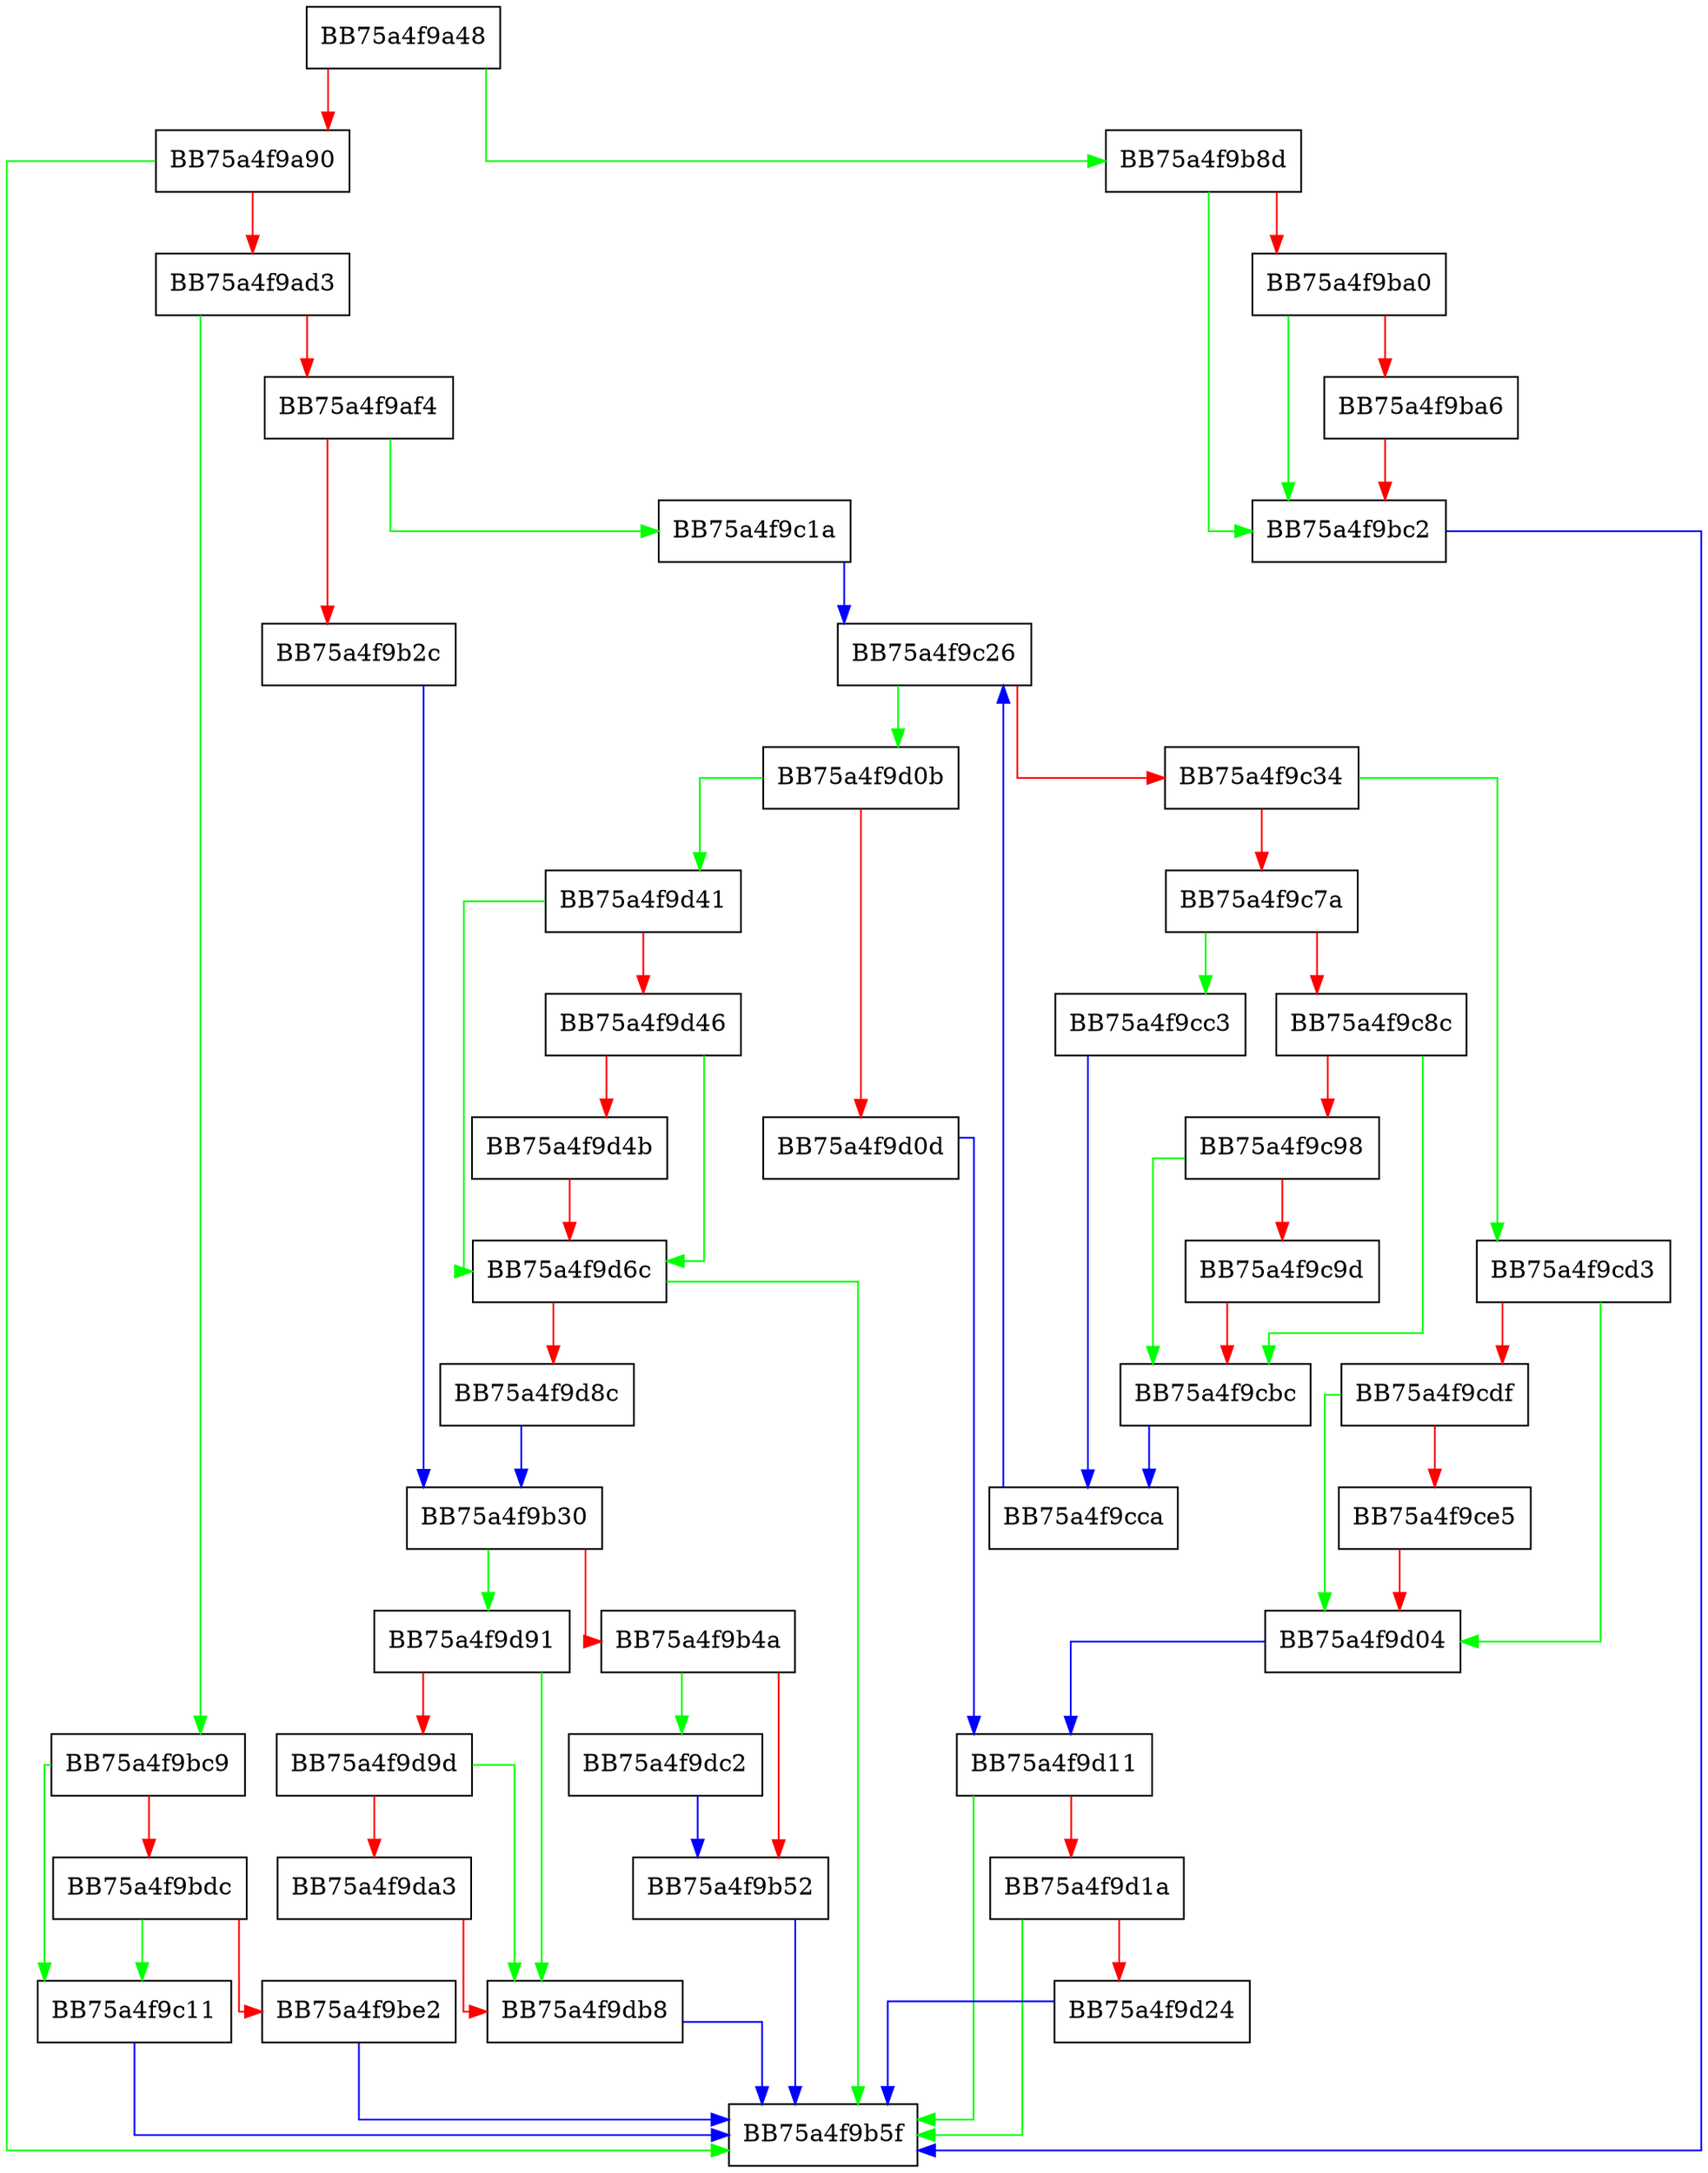 digraph WriteNumberOfSections {
  node [shape="box"];
  graph [splines=ortho];
  BB75a4f9a48 -> BB75a4f9b8d [color="green"];
  BB75a4f9a48 -> BB75a4f9a90 [color="red"];
  BB75a4f9a90 -> BB75a4f9b5f [color="green"];
  BB75a4f9a90 -> BB75a4f9ad3 [color="red"];
  BB75a4f9ad3 -> BB75a4f9bc9 [color="green"];
  BB75a4f9ad3 -> BB75a4f9af4 [color="red"];
  BB75a4f9af4 -> BB75a4f9c1a [color="green"];
  BB75a4f9af4 -> BB75a4f9b2c [color="red"];
  BB75a4f9b2c -> BB75a4f9b30 [color="blue"];
  BB75a4f9b30 -> BB75a4f9d91 [color="green"];
  BB75a4f9b30 -> BB75a4f9b4a [color="red"];
  BB75a4f9b4a -> BB75a4f9dc2 [color="green"];
  BB75a4f9b4a -> BB75a4f9b52 [color="red"];
  BB75a4f9b52 -> BB75a4f9b5f [color="blue"];
  BB75a4f9b8d -> BB75a4f9bc2 [color="green"];
  BB75a4f9b8d -> BB75a4f9ba0 [color="red"];
  BB75a4f9ba0 -> BB75a4f9bc2 [color="green"];
  BB75a4f9ba0 -> BB75a4f9ba6 [color="red"];
  BB75a4f9ba6 -> BB75a4f9bc2 [color="red"];
  BB75a4f9bc2 -> BB75a4f9b5f [color="blue"];
  BB75a4f9bc9 -> BB75a4f9c11 [color="green"];
  BB75a4f9bc9 -> BB75a4f9bdc [color="red"];
  BB75a4f9bdc -> BB75a4f9c11 [color="green"];
  BB75a4f9bdc -> BB75a4f9be2 [color="red"];
  BB75a4f9be2 -> BB75a4f9b5f [color="blue"];
  BB75a4f9c11 -> BB75a4f9b5f [color="blue"];
  BB75a4f9c1a -> BB75a4f9c26 [color="blue"];
  BB75a4f9c26 -> BB75a4f9d0b [color="green"];
  BB75a4f9c26 -> BB75a4f9c34 [color="red"];
  BB75a4f9c34 -> BB75a4f9cd3 [color="green"];
  BB75a4f9c34 -> BB75a4f9c7a [color="red"];
  BB75a4f9c7a -> BB75a4f9cc3 [color="green"];
  BB75a4f9c7a -> BB75a4f9c8c [color="red"];
  BB75a4f9c8c -> BB75a4f9cbc [color="green"];
  BB75a4f9c8c -> BB75a4f9c98 [color="red"];
  BB75a4f9c98 -> BB75a4f9cbc [color="green"];
  BB75a4f9c98 -> BB75a4f9c9d [color="red"];
  BB75a4f9c9d -> BB75a4f9cbc [color="red"];
  BB75a4f9cbc -> BB75a4f9cca [color="blue"];
  BB75a4f9cc3 -> BB75a4f9cca [color="blue"];
  BB75a4f9cca -> BB75a4f9c26 [color="blue"];
  BB75a4f9cd3 -> BB75a4f9d04 [color="green"];
  BB75a4f9cd3 -> BB75a4f9cdf [color="red"];
  BB75a4f9cdf -> BB75a4f9d04 [color="green"];
  BB75a4f9cdf -> BB75a4f9ce5 [color="red"];
  BB75a4f9ce5 -> BB75a4f9d04 [color="red"];
  BB75a4f9d04 -> BB75a4f9d11 [color="blue"];
  BB75a4f9d0b -> BB75a4f9d41 [color="green"];
  BB75a4f9d0b -> BB75a4f9d0d [color="red"];
  BB75a4f9d0d -> BB75a4f9d11 [color="blue"];
  BB75a4f9d11 -> BB75a4f9b5f [color="green"];
  BB75a4f9d11 -> BB75a4f9d1a [color="red"];
  BB75a4f9d1a -> BB75a4f9b5f [color="green"];
  BB75a4f9d1a -> BB75a4f9d24 [color="red"];
  BB75a4f9d24 -> BB75a4f9b5f [color="blue"];
  BB75a4f9d41 -> BB75a4f9d6c [color="green"];
  BB75a4f9d41 -> BB75a4f9d46 [color="red"];
  BB75a4f9d46 -> BB75a4f9d6c [color="green"];
  BB75a4f9d46 -> BB75a4f9d4b [color="red"];
  BB75a4f9d4b -> BB75a4f9d6c [color="red"];
  BB75a4f9d6c -> BB75a4f9b5f [color="green"];
  BB75a4f9d6c -> BB75a4f9d8c [color="red"];
  BB75a4f9d8c -> BB75a4f9b30 [color="blue"];
  BB75a4f9d91 -> BB75a4f9db8 [color="green"];
  BB75a4f9d91 -> BB75a4f9d9d [color="red"];
  BB75a4f9d9d -> BB75a4f9db8 [color="green"];
  BB75a4f9d9d -> BB75a4f9da3 [color="red"];
  BB75a4f9da3 -> BB75a4f9db8 [color="red"];
  BB75a4f9db8 -> BB75a4f9b5f [color="blue"];
  BB75a4f9dc2 -> BB75a4f9b52 [color="blue"];
}